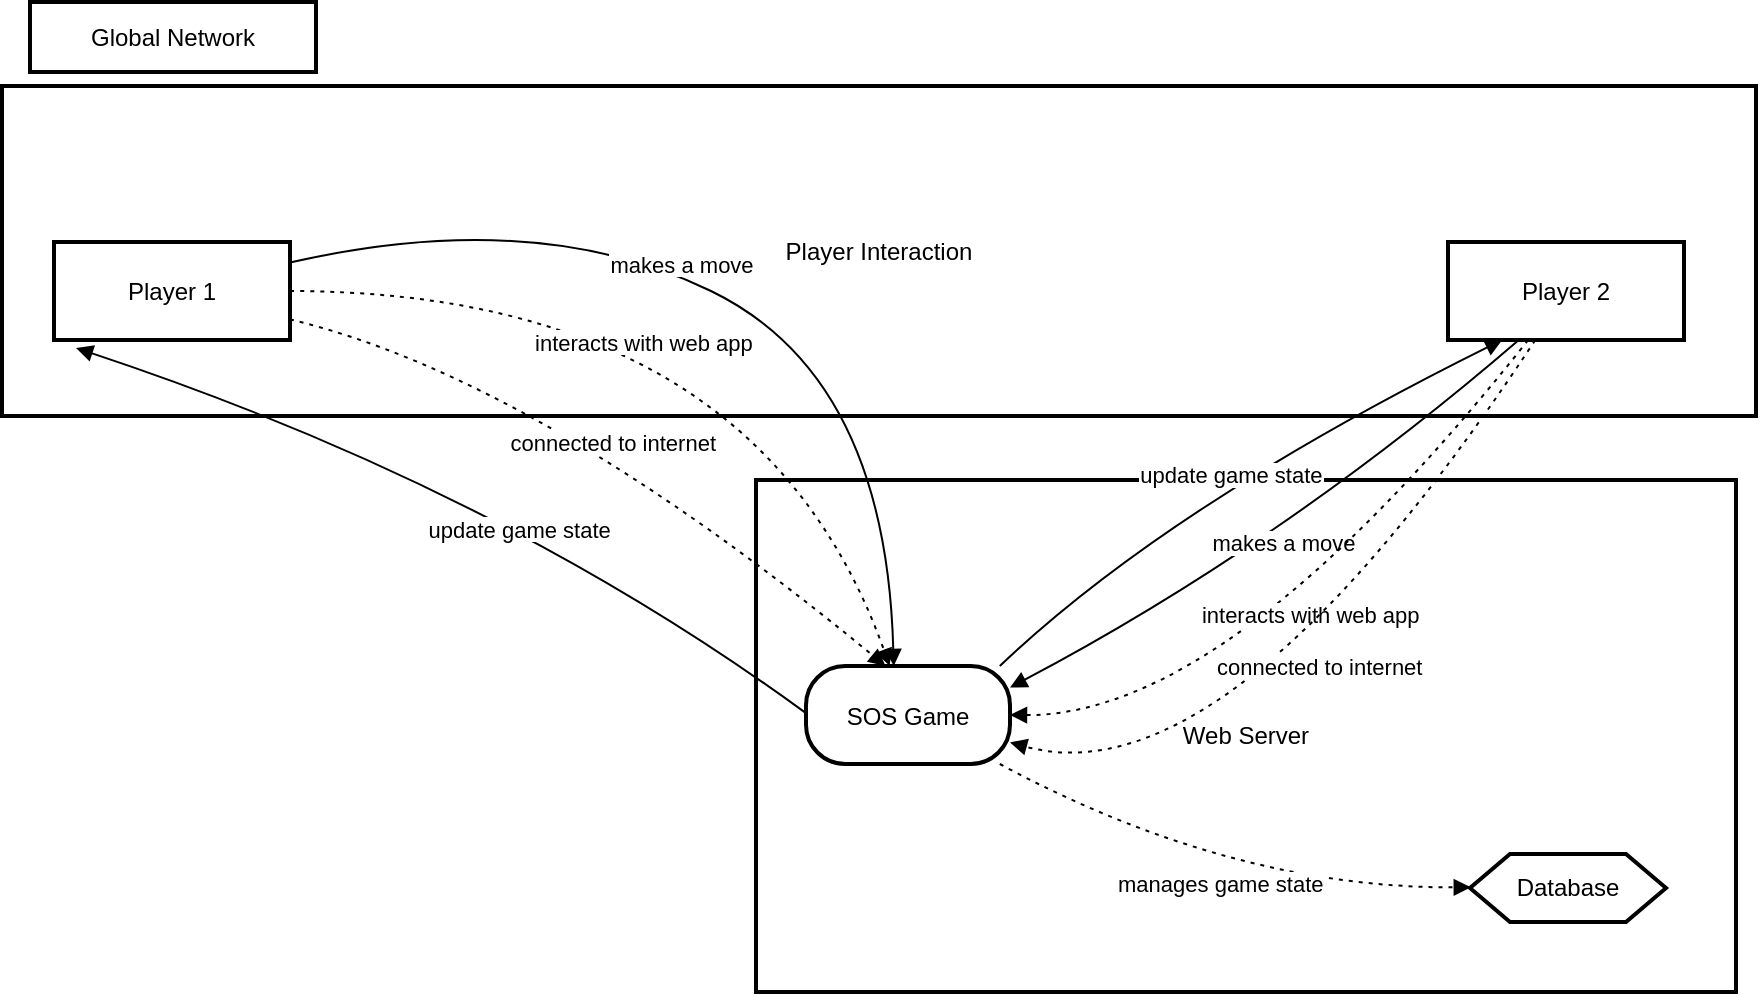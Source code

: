 <mxfile version="24.7.16">
  <diagram name="Page-1" id="subdCa7FV8XBtYdt0jGB">
    <mxGraphModel dx="1154" dy="568" grid="0" gridSize="10" guides="1" tooltips="1" connect="1" arrows="1" fold="1" page="0" pageScale="1" pageWidth="850" pageHeight="1100" math="0" shadow="0">
      <root>
        <mxCell id="0" />
        <mxCell id="1" parent="0" />
        <mxCell id="2" value="Global Network" style="whiteSpace=wrap;strokeWidth=2;" parent="1" vertex="1">
          <mxGeometry x="33" y="8" width="143" height="35" as="geometry" />
        </mxCell>
        <mxCell id="3" value="Player Interaction" style="whiteSpace=wrap;strokeWidth=2;" parent="1" vertex="1">
          <mxGeometry x="19" y="50" width="877" height="165" as="geometry" />
        </mxCell>
        <mxCell id="4" value="Web Server" style="whiteSpace=wrap;strokeWidth=2;" parent="1" vertex="1">
          <mxGeometry x="396" y="247" width="490" height="256" as="geometry" />
        </mxCell>
        <mxCell id="5" value="Player 1" style="whiteSpace=wrap;strokeWidth=2;" parent="1" vertex="1">
          <mxGeometry x="45" y="128" width="118" height="49" as="geometry" />
        </mxCell>
        <mxCell id="6" value="SOS Game" style="rounded=1;arcSize=40;strokeWidth=2" parent="1" vertex="1">
          <mxGeometry x="421" y="340" width="102" height="49" as="geometry" />
        </mxCell>
        <mxCell id="7" value="Player 2" style="whiteSpace=wrap;strokeWidth=2;" parent="1" vertex="1">
          <mxGeometry x="742" y="128" width="118" height="49" as="geometry" />
        </mxCell>
        <mxCell id="8" value="Database" style="shape=hexagon;perimeter=hexagonPerimeter2;fixedSize=1;strokeWidth=2;whiteSpace=wrap;" parent="1" vertex="1">
          <mxGeometry x="753" y="434" width="98" height="34" as="geometry" />
        </mxCell>
        <mxCell id="9" value="makes a move" style="curved=1;startArrow=none;endArrow=block;exitX=1;exitY=0.21;entryX=0.43;entryY=0;" parent="1" source="5" target="6" edge="1">
          <mxGeometry x="-0.123" y="6" relative="1" as="geometry">
            <Array as="points">
              <mxPoint x="286" y="110" />
              <mxPoint x="461" y="195" />
            </Array>
            <mxPoint as="offset" />
          </mxGeometry>
        </mxCell>
        <mxCell id="10" value="update game state" style="curved=1;startArrow=none;endArrow=block;exitX=0.95;exitY=0;entryX=0.23;entryY=1;" parent="1" source="6" target="7" edge="1">
          <mxGeometry relative="1" as="geometry">
            <Array as="points">
              <mxPoint x="602" y="260" />
            </Array>
          </mxGeometry>
        </mxCell>
        <mxCell id="11" value="makes a move" style="curved=1;startArrow=none;endArrow=block;exitX=0.3;exitY=1;entryX=1;entryY=0.22;" parent="1" source="7" target="6" edge="1">
          <mxGeometry relative="1" as="geometry">
            <Array as="points">
              <mxPoint x="659" y="279" />
            </Array>
          </mxGeometry>
        </mxCell>
        <mxCell id="12" value="manages game state" style="curved=1;dashed=1;dashPattern=2 3;startArrow=none;endArrow=block;exitX=0.95;exitY=1;entryX=0;entryY=0.49;" parent="1" source="6" target="8" edge="1">
          <mxGeometry relative="1" as="geometry">
            <Array as="points">
              <mxPoint x="633" y="451" />
            </Array>
          </mxGeometry>
        </mxCell>
        <mxCell id="13" value="interacts with web app" style="curved=1;dashed=1;dashPattern=2 3;startArrow=none;endArrow=block;exitX=1;exitY=0.5;entryX=0.41;entryY=0;" parent="1" source="5" target="6" edge="1">
          <mxGeometry x="-0.179" y="-25" relative="1" as="geometry">
            <Array as="points">
              <mxPoint x="396" y="153" />
            </Array>
            <mxPoint as="offset" />
          </mxGeometry>
        </mxCell>
        <mxCell id="14" value="interacts with web app" style="curved=1;dashed=1;dashPattern=2 3;startArrow=none;endArrow=block;exitX=0.34;exitY=1;entryX=1;entryY=0.5;" parent="1" source="7" target="6" edge="1">
          <mxGeometry relative="1" as="geometry">
            <Array as="points">
              <mxPoint x="633" y="365" />
            </Array>
          </mxGeometry>
        </mxCell>
        <mxCell id="15" value="connected to internet" style="curved=1;dashed=1;dashPattern=2 3;startArrow=none;endArrow=block;exitX=1;exitY=0.79;entryX=0.39;entryY=0;" parent="1" source="5" target="6" edge="1">
          <mxGeometry relative="1" as="geometry">
            <Array as="points">
              <mxPoint x="286" y="196" />
            </Array>
          </mxGeometry>
        </mxCell>
        <mxCell id="16" value="connected to internet" style="curved=1;dashed=1;dashPattern=2 3;startArrow=none;endArrow=block;exitX=0.37;exitY=1;entryX=1;entryY=0.78;" parent="1" source="7" target="6" edge="1">
          <mxGeometry relative="1" as="geometry">
            <Array as="points">
              <mxPoint x="633" y="408" />
            </Array>
          </mxGeometry>
        </mxCell>
        <mxCell id="O9xXwt3ZXODGCuBIdsst-16" value="update game state" style="curved=1;startArrow=none;endArrow=block;exitX=0.95;exitY=0;" edge="1" parent="1">
          <mxGeometry x="-0.176" y="10" relative="1" as="geometry">
            <Array as="points">
              <mxPoint x="267" y="251" />
            </Array>
            <mxPoint x="421" y="363.56" as="sourcePoint" />
            <mxPoint x="56" y="181.002" as="targetPoint" />
            <mxPoint as="offset" />
          </mxGeometry>
        </mxCell>
      </root>
    </mxGraphModel>
  </diagram>
</mxfile>

